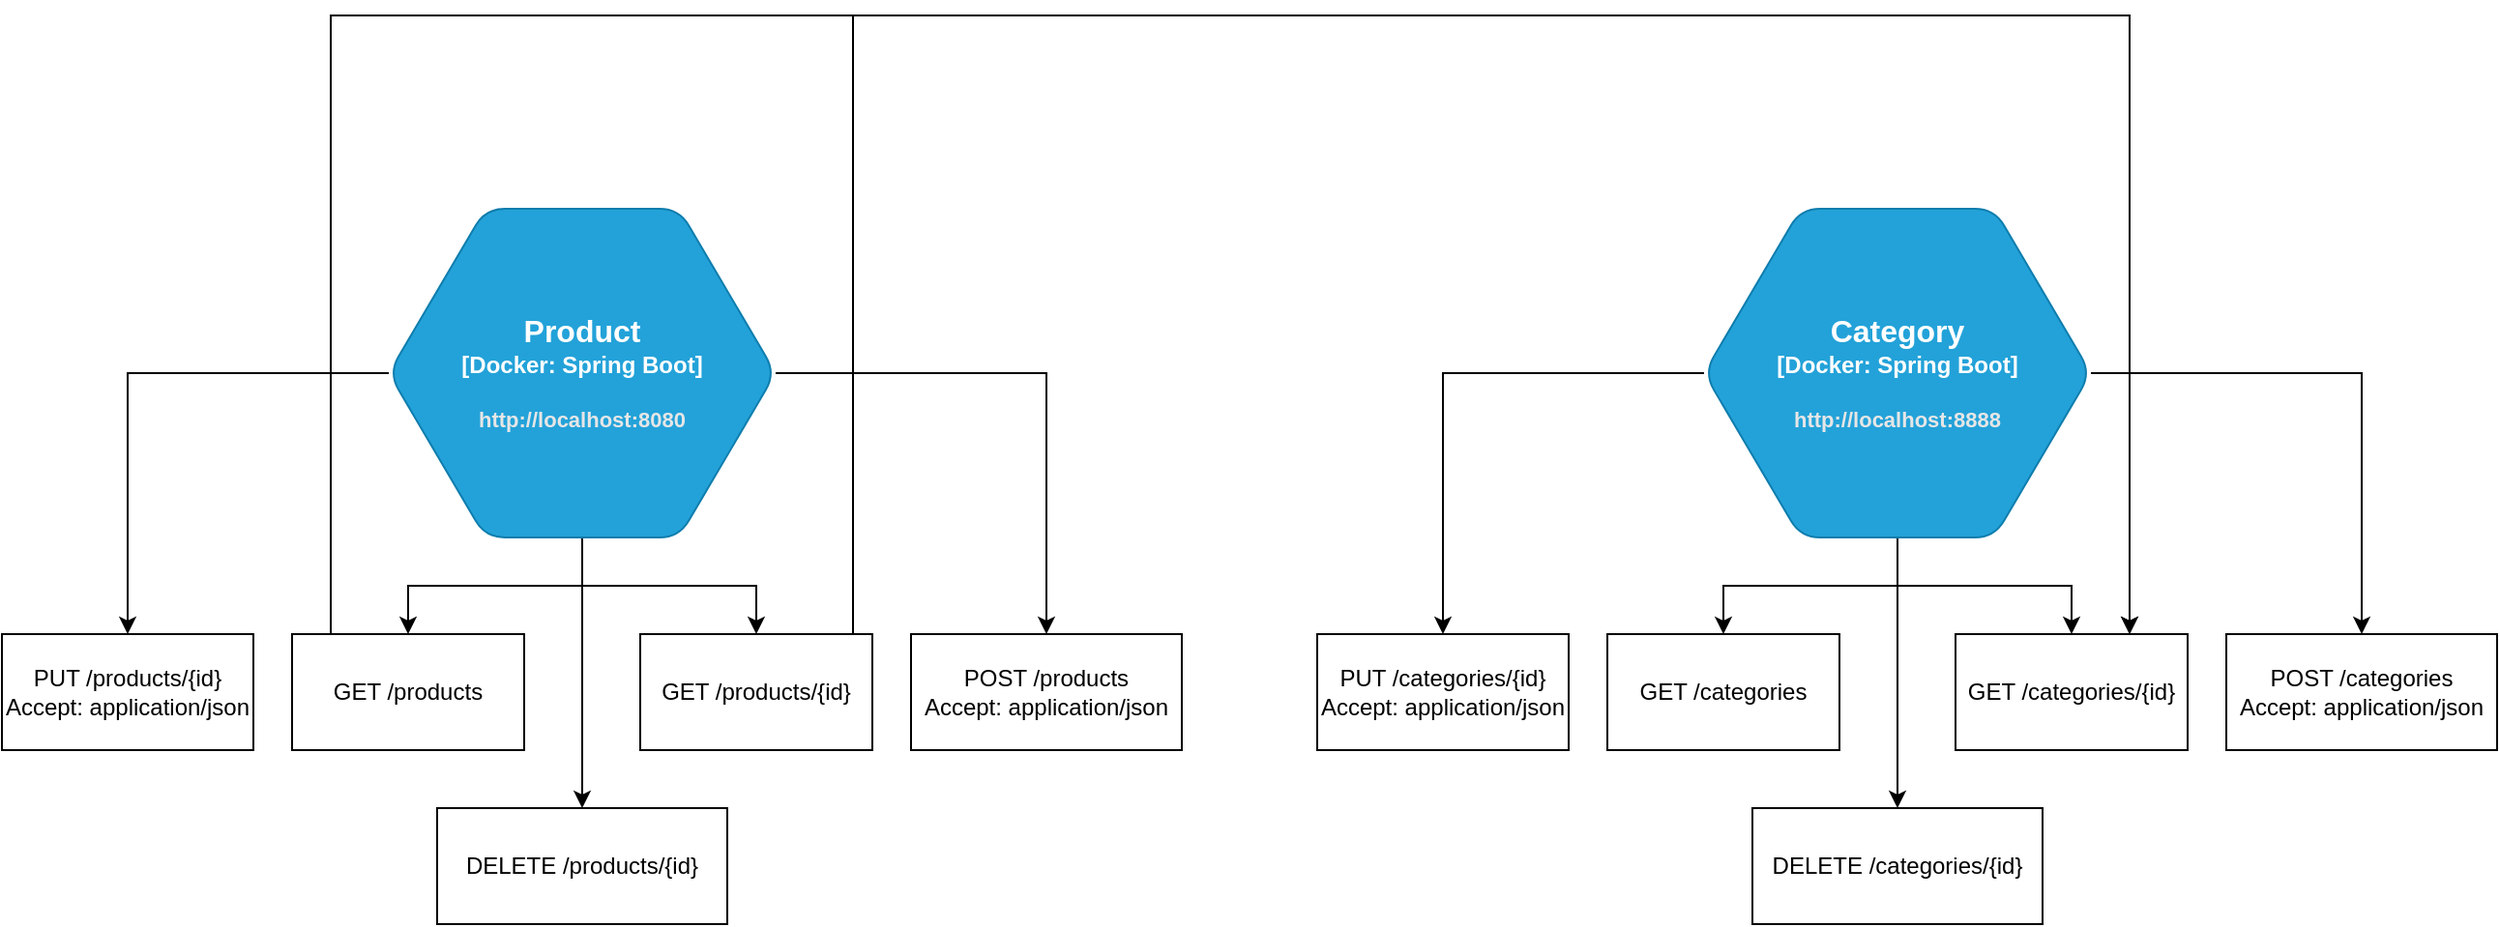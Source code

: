 <mxfile version="17.4.2" type="device"><diagram id="Nsmjcwmg6TXyLFoTedNq" name="Page-1"><mxGraphModel dx="2249" dy="762" grid="1" gridSize="10" guides="1" tooltips="1" connect="1" arrows="1" fold="1" page="1" pageScale="1" pageWidth="827" pageHeight="1169" math="0" shadow="0"><root><mxCell id="0"/><mxCell id="1" parent="0"/><mxCell id="ILq8sShDNVxtz7ScRKAx-4" style="edgeStyle=orthogonalEdgeStyle;rounded=0;orthogonalLoop=1;jettySize=auto;html=1;entryX=0.5;entryY=0;entryDx=0;entryDy=0;" edge="1" parent="1" source="ILq8sShDNVxtz7ScRKAx-1" target="ILq8sShDNVxtz7ScRKAx-3"><mxGeometry relative="1" as="geometry"/></mxCell><mxCell id="ILq8sShDNVxtz7ScRKAx-6" style="edgeStyle=orthogonalEdgeStyle;rounded=0;orthogonalLoop=1;jettySize=auto;html=1;" edge="1" parent="1" source="ILq8sShDNVxtz7ScRKAx-1" target="ILq8sShDNVxtz7ScRKAx-5"><mxGeometry relative="1" as="geometry"/></mxCell><mxCell id="ILq8sShDNVxtz7ScRKAx-8" style="edgeStyle=orthogonalEdgeStyle;rounded=0;orthogonalLoop=1;jettySize=auto;html=1;" edge="1" parent="1" source="ILq8sShDNVxtz7ScRKAx-1" target="ILq8sShDNVxtz7ScRKAx-7"><mxGeometry relative="1" as="geometry"/></mxCell><mxCell id="ILq8sShDNVxtz7ScRKAx-10" style="edgeStyle=orthogonalEdgeStyle;rounded=0;orthogonalLoop=1;jettySize=auto;html=1;entryX=0.5;entryY=0;entryDx=0;entryDy=0;" edge="1" parent="1" source="ILq8sShDNVxtz7ScRKAx-1" target="ILq8sShDNVxtz7ScRKAx-9"><mxGeometry relative="1" as="geometry"/></mxCell><mxCell id="ILq8sShDNVxtz7ScRKAx-12" style="edgeStyle=orthogonalEdgeStyle;rounded=0;orthogonalLoop=1;jettySize=auto;html=1;" edge="1" parent="1" source="ILq8sShDNVxtz7ScRKAx-1" target="ILq8sShDNVxtz7ScRKAx-11"><mxGeometry relative="1" as="geometry"/></mxCell><object placeholders="1" c4Type="Product" c4Container="Docker" c4Technology="Spring Boot" c4Description="http://localhost:8080" label="&lt;font style=&quot;font-size: 16px&quot;&gt;&lt;b&gt;%c4Type%&lt;/font&gt;&lt;div&gt;[%c4Container%:&amp;nbsp;%c4Technology%]&lt;/div&gt;&lt;br&gt;&lt;div&gt;&lt;font style=&quot;font-size: 11px&quot;&gt;&lt;font color=&quot;#E6E6E6&quot;&gt;%c4Description%&lt;/font&gt;&lt;/div&gt;" id="ILq8sShDNVxtz7ScRKAx-1"><mxCell style="shape=hexagon;size=50;perimeter=hexagonPerimeter2;whiteSpace=wrap;html=1;fixedSize=1;rounded=1;labelBackgroundColor=none;fillColor=#23A2D9;fontSize=12;fontColor=#ffffff;align=center;strokeColor=#0E7DAD;metaEdit=1;points=[[0.5,0,0],[1,0.25,0],[1,0.5,0],[1,0.75,0],[0.5,1,0],[0,0.75,0],[0,0.5,0],[0,0.25,0]];resizable=0;" vertex="1" parent="1"><mxGeometry x="160" y="170" width="200" height="170" as="geometry"/></mxCell></object><mxCell id="ILq8sShDNVxtz7ScRKAx-25" style="edgeStyle=orthogonalEdgeStyle;rounded=0;orthogonalLoop=1;jettySize=auto;html=1;entryX=0.75;entryY=0;entryDx=0;entryDy=0;" edge="1" parent="1" source="ILq8sShDNVxtz7ScRKAx-3" target="ILq8sShDNVxtz7ScRKAx-20"><mxGeometry relative="1" as="geometry"><Array as="points"><mxPoint x="130" y="70"/><mxPoint x="1060" y="70"/></Array></mxGeometry></mxCell><mxCell id="ILq8sShDNVxtz7ScRKAx-3" value="GET /products" style="rounded=0;whiteSpace=wrap;html=1;" vertex="1" parent="1"><mxGeometry x="110" y="390" width="120" height="60" as="geometry"/></mxCell><mxCell id="ILq8sShDNVxtz7ScRKAx-24" style="edgeStyle=orthogonalEdgeStyle;rounded=0;orthogonalLoop=1;jettySize=auto;html=1;entryX=0.75;entryY=0;entryDx=0;entryDy=0;" edge="1" parent="1" source="ILq8sShDNVxtz7ScRKAx-5" target="ILq8sShDNVxtz7ScRKAx-20"><mxGeometry relative="1" as="geometry"><Array as="points"><mxPoint x="400" y="70"/><mxPoint x="1060" y="70"/></Array></mxGeometry></mxCell><mxCell id="ILq8sShDNVxtz7ScRKAx-5" value="GET /products/{id}" style="rounded=0;whiteSpace=wrap;html=1;" vertex="1" parent="1"><mxGeometry x="290" y="390" width="120" height="60" as="geometry"/></mxCell><mxCell id="ILq8sShDNVxtz7ScRKAx-7" value="POST /products&lt;br&gt;Accept: application/json" style="rounded=0;whiteSpace=wrap;html=1;" vertex="1" parent="1"><mxGeometry x="430" y="390" width="140" height="60" as="geometry"/></mxCell><mxCell id="ILq8sShDNVxtz7ScRKAx-9" value="PUT /products/{id}&lt;br&gt;Accept: application/json" style="rounded=0;whiteSpace=wrap;html=1;" vertex="1" parent="1"><mxGeometry x="-40" y="390" width="130" height="60" as="geometry"/></mxCell><mxCell id="ILq8sShDNVxtz7ScRKAx-11" value="DELETE /products/{id}" style="rounded=0;whiteSpace=wrap;html=1;" vertex="1" parent="1"><mxGeometry x="185" y="480" width="150" height="60" as="geometry"/></mxCell><mxCell id="ILq8sShDNVxtz7ScRKAx-13" style="edgeStyle=orthogonalEdgeStyle;rounded=0;orthogonalLoop=1;jettySize=auto;html=1;entryX=0.5;entryY=0;entryDx=0;entryDy=0;" edge="1" parent="1" source="ILq8sShDNVxtz7ScRKAx-18" target="ILq8sShDNVxtz7ScRKAx-19"><mxGeometry relative="1" as="geometry"/></mxCell><mxCell id="ILq8sShDNVxtz7ScRKAx-14" style="edgeStyle=orthogonalEdgeStyle;rounded=0;orthogonalLoop=1;jettySize=auto;html=1;" edge="1" parent="1" source="ILq8sShDNVxtz7ScRKAx-18" target="ILq8sShDNVxtz7ScRKAx-20"><mxGeometry relative="1" as="geometry"/></mxCell><mxCell id="ILq8sShDNVxtz7ScRKAx-15" style="edgeStyle=orthogonalEdgeStyle;rounded=0;orthogonalLoop=1;jettySize=auto;html=1;" edge="1" parent="1" source="ILq8sShDNVxtz7ScRKAx-18" target="ILq8sShDNVxtz7ScRKAx-21"><mxGeometry relative="1" as="geometry"/></mxCell><mxCell id="ILq8sShDNVxtz7ScRKAx-16" style="edgeStyle=orthogonalEdgeStyle;rounded=0;orthogonalLoop=1;jettySize=auto;html=1;entryX=0.5;entryY=0;entryDx=0;entryDy=0;" edge="1" parent="1" source="ILq8sShDNVxtz7ScRKAx-18" target="ILq8sShDNVxtz7ScRKAx-22"><mxGeometry relative="1" as="geometry"/></mxCell><mxCell id="ILq8sShDNVxtz7ScRKAx-17" style="edgeStyle=orthogonalEdgeStyle;rounded=0;orthogonalLoop=1;jettySize=auto;html=1;" edge="1" parent="1" source="ILq8sShDNVxtz7ScRKAx-18" target="ILq8sShDNVxtz7ScRKAx-23"><mxGeometry relative="1" as="geometry"/></mxCell><object placeholders="1" c4Type="Category" c4Container="Docker" c4Technology="Spring Boot" c4Description="http://localhost:8888" label="&lt;font style=&quot;font-size: 16px&quot;&gt;&lt;b&gt;%c4Type%&lt;/font&gt;&lt;div&gt;[%c4Container%:&amp;nbsp;%c4Technology%]&lt;/div&gt;&lt;br&gt;&lt;div&gt;&lt;font style=&quot;font-size: 11px&quot;&gt;&lt;font color=&quot;#E6E6E6&quot;&gt;%c4Description%&lt;/font&gt;&lt;/div&gt;" id="ILq8sShDNVxtz7ScRKAx-18"><mxCell style="shape=hexagon;size=50;perimeter=hexagonPerimeter2;whiteSpace=wrap;html=1;fixedSize=1;rounded=1;labelBackgroundColor=none;fillColor=#23A2D9;fontSize=12;fontColor=#ffffff;align=center;strokeColor=#0E7DAD;metaEdit=1;points=[[0.5,0,0],[1,0.25,0],[1,0.5,0],[1,0.75,0],[0.5,1,0],[0,0.75,0],[0,0.5,0],[0,0.25,0]];resizable=0;" vertex="1" parent="1"><mxGeometry x="840" y="170" width="200" height="170" as="geometry"/></mxCell></object><mxCell id="ILq8sShDNVxtz7ScRKAx-19" value="GET /categories" style="rounded=0;whiteSpace=wrap;html=1;" vertex="1" parent="1"><mxGeometry x="790" y="390" width="120" height="60" as="geometry"/></mxCell><mxCell id="ILq8sShDNVxtz7ScRKAx-20" value="GET /categories/{id}" style="rounded=0;whiteSpace=wrap;html=1;" vertex="1" parent="1"><mxGeometry x="970" y="390" width="120" height="60" as="geometry"/></mxCell><mxCell id="ILq8sShDNVxtz7ScRKAx-21" value="POST /categories&lt;br&gt;Accept: application/json" style="rounded=0;whiteSpace=wrap;html=1;" vertex="1" parent="1"><mxGeometry x="1110" y="390" width="140" height="60" as="geometry"/></mxCell><mxCell id="ILq8sShDNVxtz7ScRKAx-22" value="PUT /categories/{id}&lt;br&gt;Accept: application/json" style="rounded=0;whiteSpace=wrap;html=1;" vertex="1" parent="1"><mxGeometry x="640" y="390" width="130" height="60" as="geometry"/></mxCell><mxCell id="ILq8sShDNVxtz7ScRKAx-23" value="DELETE /categories/{id}" style="rounded=0;whiteSpace=wrap;html=1;" vertex="1" parent="1"><mxGeometry x="865" y="480" width="150" height="60" as="geometry"/></mxCell></root></mxGraphModel></diagram></mxfile>